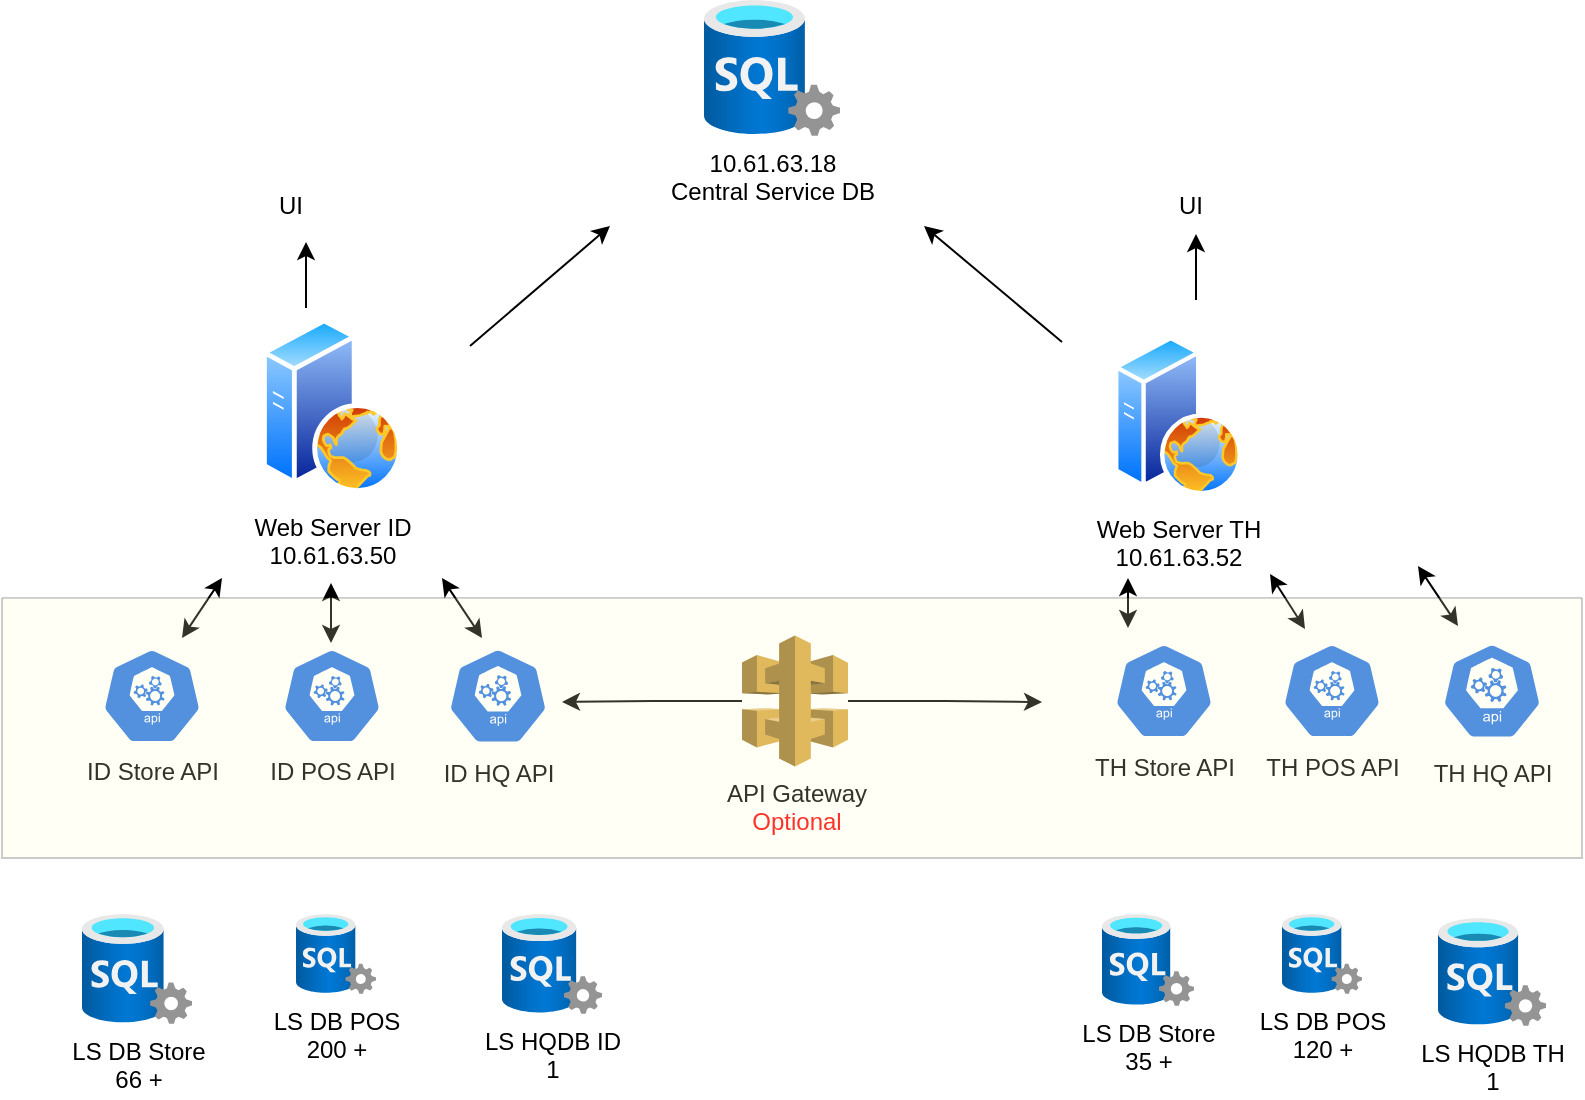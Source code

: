 <mxfile version="22.1.7" type="github" pages="2">
  <diagram name="Page-1" id="B20J69tCY1AHWNPDVG4v">
    <mxGraphModel dx="1647" dy="973" grid="0" gridSize="10" guides="1" tooltips="1" connect="1" arrows="1" fold="1" page="1" pageScale="1" pageWidth="850" pageHeight="1100" math="0" shadow="0">
      <root>
        <mxCell id="0" />
        <mxCell id="1" parent="0" />
        <mxCell id="2Iw1cQl4nCX-hOYWY0t_-1" value="Web Server ID&lt;br&gt;10.61.63.50" style="image;aspect=fixed;perimeter=ellipsePerimeter;html=1;align=center;shadow=0;dashed=0;spacingTop=3;image=img/lib/active_directory/web_server.svg;" parent="1" vertex="1">
          <mxGeometry x="170" y="240" width="70" height="87.5" as="geometry" />
        </mxCell>
        <mxCell id="2Iw1cQl4nCX-hOYWY0t_-2" value="Web Server TH&lt;br&gt;10.61.63.52" style="image;aspect=fixed;perimeter=ellipsePerimeter;html=1;align=center;shadow=0;dashed=0;spacingTop=3;image=img/lib/active_directory/web_server.svg;" parent="1" vertex="1">
          <mxGeometry x="596" y="248.75" width="64" height="80" as="geometry" />
        </mxCell>
        <mxCell id="2Iw1cQl4nCX-hOYWY0t_-3" value="10.61.63.18&lt;br&gt;Central Service DB" style="image;aspect=fixed;html=1;points=[];align=center;fontSize=12;image=img/lib/azure2/databases/SQL_Server.svg;" parent="1" vertex="1">
          <mxGeometry x="391" y="81" width="68" height="68" as="geometry" />
        </mxCell>
        <mxCell id="2Iw1cQl4nCX-hOYWY0t_-4" value="LS HQDB ID&lt;br&gt;1" style="image;aspect=fixed;html=1;points=[];align=center;fontSize=12;image=img/lib/azure2/databases/SQL_Server.svg;" parent="1" vertex="1">
          <mxGeometry x="290" y="538" width="50" height="50" as="geometry" />
        </mxCell>
        <mxCell id="2Iw1cQl4nCX-hOYWY0t_-43" value="" style="edgeStyle=orthogonalEdgeStyle;rounded=0;orthogonalLoop=1;jettySize=auto;html=1;" parent="1" source="2Iw1cQl4nCX-hOYWY0t_-8" edge="1">
          <mxGeometry relative="1" as="geometry">
            <mxPoint x="560" y="432" as="targetPoint" />
          </mxGeometry>
        </mxCell>
        <mxCell id="2Iw1cQl4nCX-hOYWY0t_-44" style="edgeStyle=orthogonalEdgeStyle;rounded=0;orthogonalLoop=1;jettySize=auto;html=1;" parent="1" source="2Iw1cQl4nCX-hOYWY0t_-8" edge="1">
          <mxGeometry relative="1" as="geometry">
            <mxPoint x="320" y="432" as="targetPoint" />
          </mxGeometry>
        </mxCell>
        <mxCell id="2Iw1cQl4nCX-hOYWY0t_-8" value="API Gateway &lt;br&gt;&lt;font color=&quot;#ff0000&quot;&gt;Optional&lt;/font&gt;" style="outlineConnect=0;dashed=0;verticalLabelPosition=bottom;verticalAlign=top;align=center;html=1;shape=mxgraph.aws3.api_gateway;fillColor=#D9A741;gradientColor=none;" parent="1" vertex="1">
          <mxGeometry x="410" y="398.75" width="53" height="65.5" as="geometry" />
        </mxCell>
        <mxCell id="2Iw1cQl4nCX-hOYWY0t_-11" value="ID Store API" style="sketch=0;html=1;dashed=0;whitespace=wrap;fillColor=#2875E2;strokeColor=#ffffff;points=[[0.005,0.63,0],[0.1,0.2,0],[0.9,0.2,0],[0.5,0,0],[0.995,0.63,0],[0.72,0.99,0],[0.5,1,0],[0.28,0.99,0]];verticalLabelPosition=bottom;align=center;verticalAlign=top;shape=mxgraph.kubernetes.icon;prIcon=api" parent="1" vertex="1">
          <mxGeometry x="90" y="405" width="50" height="48" as="geometry" />
        </mxCell>
        <mxCell id="2Iw1cQl4nCX-hOYWY0t_-14" value="ID POS API" style="sketch=0;html=1;dashed=0;whitespace=wrap;fillColor=#2875E2;strokeColor=#ffffff;points=[[0.005,0.63,0],[0.1,0.2,0],[0.9,0.2,0],[0.5,0,0],[0.995,0.63,0],[0.72,0.99,0],[0.5,1,0],[0.28,0.99,0]];verticalLabelPosition=bottom;align=center;verticalAlign=top;shape=mxgraph.kubernetes.icon;prIcon=api" parent="1" vertex="1">
          <mxGeometry x="180" y="405" width="50" height="48" as="geometry" />
        </mxCell>
        <mxCell id="2Iw1cQl4nCX-hOYWY0t_-15" value="TH Store API" style="sketch=0;html=1;dashed=0;whitespace=wrap;fillColor=#2875E2;strokeColor=#ffffff;points=[[0.005,0.63,0],[0.1,0.2,0],[0.9,0.2,0],[0.5,0,0],[0.995,0.63,0],[0.72,0.99,0],[0.5,1,0],[0.28,0.99,0]];verticalLabelPosition=bottom;align=center;verticalAlign=top;shape=mxgraph.kubernetes.icon;prIcon=api" parent="1" vertex="1">
          <mxGeometry x="596" y="402.5" width="50" height="48" as="geometry" />
        </mxCell>
        <mxCell id="2Iw1cQl4nCX-hOYWY0t_-16" value="TH POS API" style="sketch=0;html=1;dashed=0;whitespace=wrap;fillColor=#2875E2;strokeColor=#ffffff;points=[[0.005,0.63,0],[0.1,0.2,0],[0.9,0.2,0],[0.5,0,0],[0.995,0.63,0],[0.72,0.99,0],[0.5,1,0],[0.28,0.99,0]];verticalLabelPosition=bottom;align=center;verticalAlign=top;shape=mxgraph.kubernetes.icon;prIcon=api" parent="1" vertex="1">
          <mxGeometry x="680" y="402.5" width="50" height="48" as="geometry" />
        </mxCell>
        <mxCell id="2Iw1cQl4nCX-hOYWY0t_-19" value="" style="endArrow=classic;html=1;rounded=0;" parent="1" edge="1">
          <mxGeometry width="50" height="50" relative="1" as="geometry">
            <mxPoint x="274" y="254" as="sourcePoint" />
            <mxPoint x="344" y="194" as="targetPoint" />
          </mxGeometry>
        </mxCell>
        <mxCell id="2Iw1cQl4nCX-hOYWY0t_-20" value="" style="endArrow=classic;html=1;rounded=0;" parent="1" edge="1">
          <mxGeometry width="50" height="50" relative="1" as="geometry">
            <mxPoint x="570" y="252" as="sourcePoint" />
            <mxPoint x="501" y="194" as="targetPoint" />
          </mxGeometry>
        </mxCell>
        <mxCell id="2Iw1cQl4nCX-hOYWY0t_-21" value="ID HQ API" style="sketch=0;html=1;dashed=0;whitespace=wrap;fillColor=#2875E2;strokeColor=#ffffff;points=[[0.005,0.63,0],[0.1,0.2,0],[0.9,0.2,0],[0.5,0,0],[0.995,0.63,0],[0.72,0.99,0],[0.5,1,0],[0.28,0.99,0]];verticalLabelPosition=bottom;align=center;verticalAlign=top;shape=mxgraph.kubernetes.icon;prIcon=api" parent="1" vertex="1">
          <mxGeometry x="263" y="404" width="50" height="50" as="geometry" />
        </mxCell>
        <mxCell id="2Iw1cQl4nCX-hOYWY0t_-24" value="TH HQ API" style="sketch=0;html=1;dashed=0;whitespace=wrap;fillColor=#2875E2;strokeColor=#ffffff;points=[[0.005,0.63,0],[0.1,0.2,0],[0.9,0.2,0],[0.5,0,0],[0.995,0.63,0],[0.72,0.99,0],[0.5,1,0],[0.28,0.99,0]];verticalLabelPosition=bottom;align=center;verticalAlign=top;shape=mxgraph.kubernetes.icon;prIcon=api" parent="1" vertex="1">
          <mxGeometry x="760" y="398.75" width="50" height="55.5" as="geometry" />
        </mxCell>
        <mxCell id="2Iw1cQl4nCX-hOYWY0t_-27" value="LS DB Store&lt;br&gt;66 +" style="image;aspect=fixed;html=1;points=[];align=center;fontSize=12;image=img/lib/azure2/databases/SQL_Server.svg;" parent="1" vertex="1">
          <mxGeometry x="80" y="538" width="55" height="55" as="geometry" />
        </mxCell>
        <mxCell id="2Iw1cQl4nCX-hOYWY0t_-28" value="LS DB POS&lt;br&gt;200 +" style="image;aspect=fixed;html=1;points=[];align=center;fontSize=12;image=img/lib/azure2/databases/SQL_Server.svg;" parent="1" vertex="1">
          <mxGeometry x="187" y="538" width="40" height="40" as="geometry" />
        </mxCell>
        <mxCell id="2Iw1cQl4nCX-hOYWY0t_-31" value="" style="endArrow=classic;startArrow=classic;html=1;rounded=0;" parent="1" edge="1">
          <mxGeometry width="50" height="50" relative="1" as="geometry">
            <mxPoint x="130" y="400" as="sourcePoint" />
            <mxPoint x="150" y="370" as="targetPoint" />
          </mxGeometry>
        </mxCell>
        <mxCell id="2Iw1cQl4nCX-hOYWY0t_-32" value="" style="endArrow=classic;startArrow=classic;html=1;rounded=0;" parent="1" edge="1">
          <mxGeometry width="50" height="50" relative="1" as="geometry">
            <mxPoint x="280" y="400" as="sourcePoint" />
            <mxPoint x="260" y="370" as="targetPoint" />
          </mxGeometry>
        </mxCell>
        <mxCell id="2Iw1cQl4nCX-hOYWY0t_-33" value="" style="endArrow=classic;startArrow=classic;html=1;rounded=0;" parent="1" edge="1">
          <mxGeometry width="50" height="50" relative="1" as="geometry">
            <mxPoint x="204.5" y="402.5" as="sourcePoint" />
            <mxPoint x="204.5" y="372.5" as="targetPoint" />
          </mxGeometry>
        </mxCell>
        <mxCell id="2Iw1cQl4nCX-hOYWY0t_-34" value="LS HQDB TH&lt;br&gt;1" style="image;aspect=fixed;html=1;points=[];align=center;fontSize=12;image=img/lib/azure2/databases/SQL_Server.svg;" parent="1" vertex="1">
          <mxGeometry x="758" y="540" width="54" height="54" as="geometry" />
        </mxCell>
        <mxCell id="2Iw1cQl4nCX-hOYWY0t_-35" value="LS DB Store&lt;br&gt;35 +" style="image;aspect=fixed;html=1;points=[];align=center;fontSize=12;image=img/lib/azure2/databases/SQL_Server.svg;" parent="1" vertex="1">
          <mxGeometry x="590" y="538" width="46" height="46" as="geometry" />
        </mxCell>
        <mxCell id="2Iw1cQl4nCX-hOYWY0t_-36" value="LS DB POS&lt;br&gt;120 +" style="image;aspect=fixed;html=1;points=[];align=center;fontSize=12;image=img/lib/azure2/databases/SQL_Server.svg;" parent="1" vertex="1">
          <mxGeometry x="680" y="538" width="40" height="40" as="geometry" />
        </mxCell>
        <mxCell id="2Iw1cQl4nCX-hOYWY0t_-39" value="" style="endArrow=classic;startArrow=classic;html=1;rounded=0;" parent="1" edge="1">
          <mxGeometry width="50" height="50" relative="1" as="geometry">
            <mxPoint x="603" y="395" as="sourcePoint" />
            <mxPoint x="603" y="370" as="targetPoint" />
          </mxGeometry>
        </mxCell>
        <mxCell id="2Iw1cQl4nCX-hOYWY0t_-40" value="" style="endArrow=classic;startArrow=classic;html=1;rounded=0;" parent="1" edge="1">
          <mxGeometry width="50" height="50" relative="1" as="geometry">
            <mxPoint x="691.5" y="395.5" as="sourcePoint" />
            <mxPoint x="674" y="368" as="targetPoint" />
          </mxGeometry>
        </mxCell>
        <mxCell id="2Iw1cQl4nCX-hOYWY0t_-41" value="" style="endArrow=classic;startArrow=classic;html=1;rounded=0;" parent="1" edge="1">
          <mxGeometry width="50" height="50" relative="1" as="geometry">
            <mxPoint x="768" y="394" as="sourcePoint" />
            <mxPoint x="748" y="364" as="targetPoint" />
          </mxGeometry>
        </mxCell>
        <mxCell id="2Iw1cQl4nCX-hOYWY0t_-46" value="" style="swimlane;startSize=0;fillColor=none;opacity=20;fillStyle=solid;strokeColor=default;strokeWidth=1;swimlaneFillColor=#FFFFCC;" parent="1" vertex="1">
          <mxGeometry x="40" y="380" width="790" height="130" as="geometry" />
        </mxCell>
        <mxCell id="2Iw1cQl4nCX-hOYWY0t_-50" value="UI" style="shape=image;html=1;verticalAlign=top;verticalLabelPosition=bottom;labelBackgroundColor=#ffffff;imageAspect=0;aspect=fixed;image=https://cdn1.iconfinder.com/data/icons/seo-and-web-development-6/32/development_computer_website_check_result-128.png" parent="1" vertex="1">
          <mxGeometry x="150" y="103" width="67" height="67" as="geometry" />
        </mxCell>
        <mxCell id="2Iw1cQl4nCX-hOYWY0t_-51" value="UI" style="shape=image;html=1;verticalAlign=top;verticalLabelPosition=bottom;labelBackgroundColor=#ffffff;imageAspect=0;aspect=fixed;image=https://cdn1.iconfinder.com/data/icons/seo-and-web-development-6/32/development_computer_website_check_result-128.png" parent="1" vertex="1">
          <mxGeometry x="600" y="103" width="67" height="67" as="geometry" />
        </mxCell>
        <mxCell id="2Iw1cQl4nCX-hOYWY0t_-52" value="" style="endArrow=classic;html=1;rounded=0;" parent="1" edge="1">
          <mxGeometry width="50" height="50" relative="1" as="geometry">
            <mxPoint x="192" y="235" as="sourcePoint" />
            <mxPoint x="192" y="202" as="targetPoint" />
          </mxGeometry>
        </mxCell>
        <mxCell id="2Iw1cQl4nCX-hOYWY0t_-53" value="" style="endArrow=classic;html=1;rounded=0;" parent="1" edge="1">
          <mxGeometry width="50" height="50" relative="1" as="geometry">
            <mxPoint x="637" y="231" as="sourcePoint" />
            <mxPoint x="637" y="198" as="targetPoint" />
          </mxGeometry>
        </mxCell>
      </root>
    </mxGraphModel>
  </diagram>
  <diagram id="9wOa-LE2H9RId3pdsjr5" name="Page-2">
    <mxGraphModel dx="1647" dy="973" grid="1" gridSize="10" guides="1" tooltips="1" connect="1" arrows="1" fold="1" page="1" pageScale="1" pageWidth="850" pageHeight="1100" math="0" shadow="0">
      <root>
        <mxCell id="0" />
        <mxCell id="1" parent="0" />
        <mxCell id="TKLavJCBc9Abm0YgWsEb-1" value="URL TH : http://10.61.63.52:8081/" style="text;html=1;align=center;verticalAlign=middle;resizable=0;points=[];autosize=1;strokeColor=none;fillColor=none;" vertex="1" parent="1">
          <mxGeometry x="40" y="58" width="200" height="30" as="geometry" />
        </mxCell>
      </root>
    </mxGraphModel>
  </diagram>
</mxfile>
